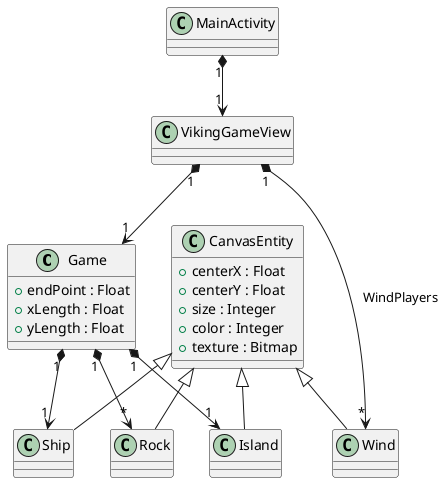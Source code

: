 @startuml
class Game {
    + endPoint : Float
    + xLength : Float
    + yLength : Float
}

class CanvasEntity {
    + centerX : Float
    + centerY : Float
    + size : Integer
    + color : Integer
    + texture : Bitmap
}

class Ship extends CanvasEntity {
}

class Rock extends CanvasEntity {
}

class Island extends CanvasEntity {
}

class Wind extends CanvasEntity {
}

class VikingGameView

MainActivity "1" *--> "1" VikingGameView
VikingGameView "1" *--> "1" Game
VikingGameView "1" *--> "*" Wind : WindPlayers

Game "1" *--> "1" Ship
Game "1" *--> "1" Island
Game "1" *--> "*" Rock

@enduml

